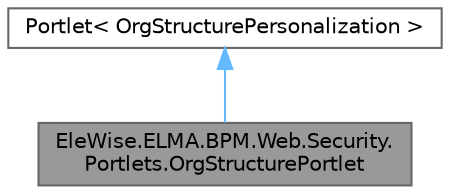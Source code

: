 digraph "EleWise.ELMA.BPM.Web.Security.Portlets.OrgStructurePortlet"
{
 // LATEX_PDF_SIZE
  bgcolor="transparent";
  edge [fontname=Helvetica,fontsize=10,labelfontname=Helvetica,labelfontsize=10];
  node [fontname=Helvetica,fontsize=10,shape=box,height=0.2,width=0.4];
  Node1 [id="Node000001",label="EleWise.ELMA.BPM.Web.Security.\lPortlets.OrgStructurePortlet",height=0.2,width=0.4,color="gray40", fillcolor="grey60", style="filled", fontcolor="black",tooltip="Портлет быстрого доступа \"Орг.структура\"."];
  Node2 -> Node1 [id="edge1_Node000001_Node000002",dir="back",color="steelblue1",style="solid",tooltip=" "];
  Node2 [id="Node000002",label="Portlet\< OrgStructurePersonalization \>",height=0.2,width=0.4,color="gray40", fillcolor="white", style="filled",tooltip=" "];
}
